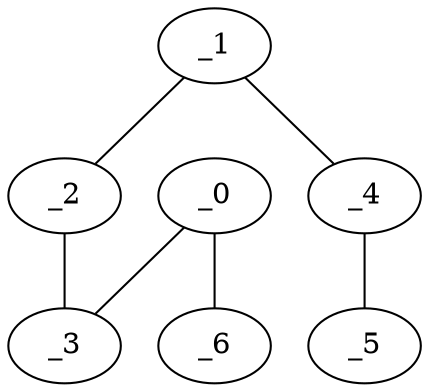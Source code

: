 graph EP1_0117 {
	_0	 [x="2.24",
		y="2.75"];
	_3	 [x="0.956928",
		y="2.32329"];
	_0 -- _3;
	_6	 [x="2.75082",
		y="2.39678"];
	_0 -- _6;
	_1	 [x="2.3752",
		y="0.646209"];
	_2	 [x="0.507018",
		y="0.699306"];
	_1 -- _2;
	_4	 [x="0.514381",
		y="1.92195"];
	_1 -- _4;
	_2 -- _3;
	_5	 [x="1.6909",
		y="2.05215"];
	_4 -- _5;
}
